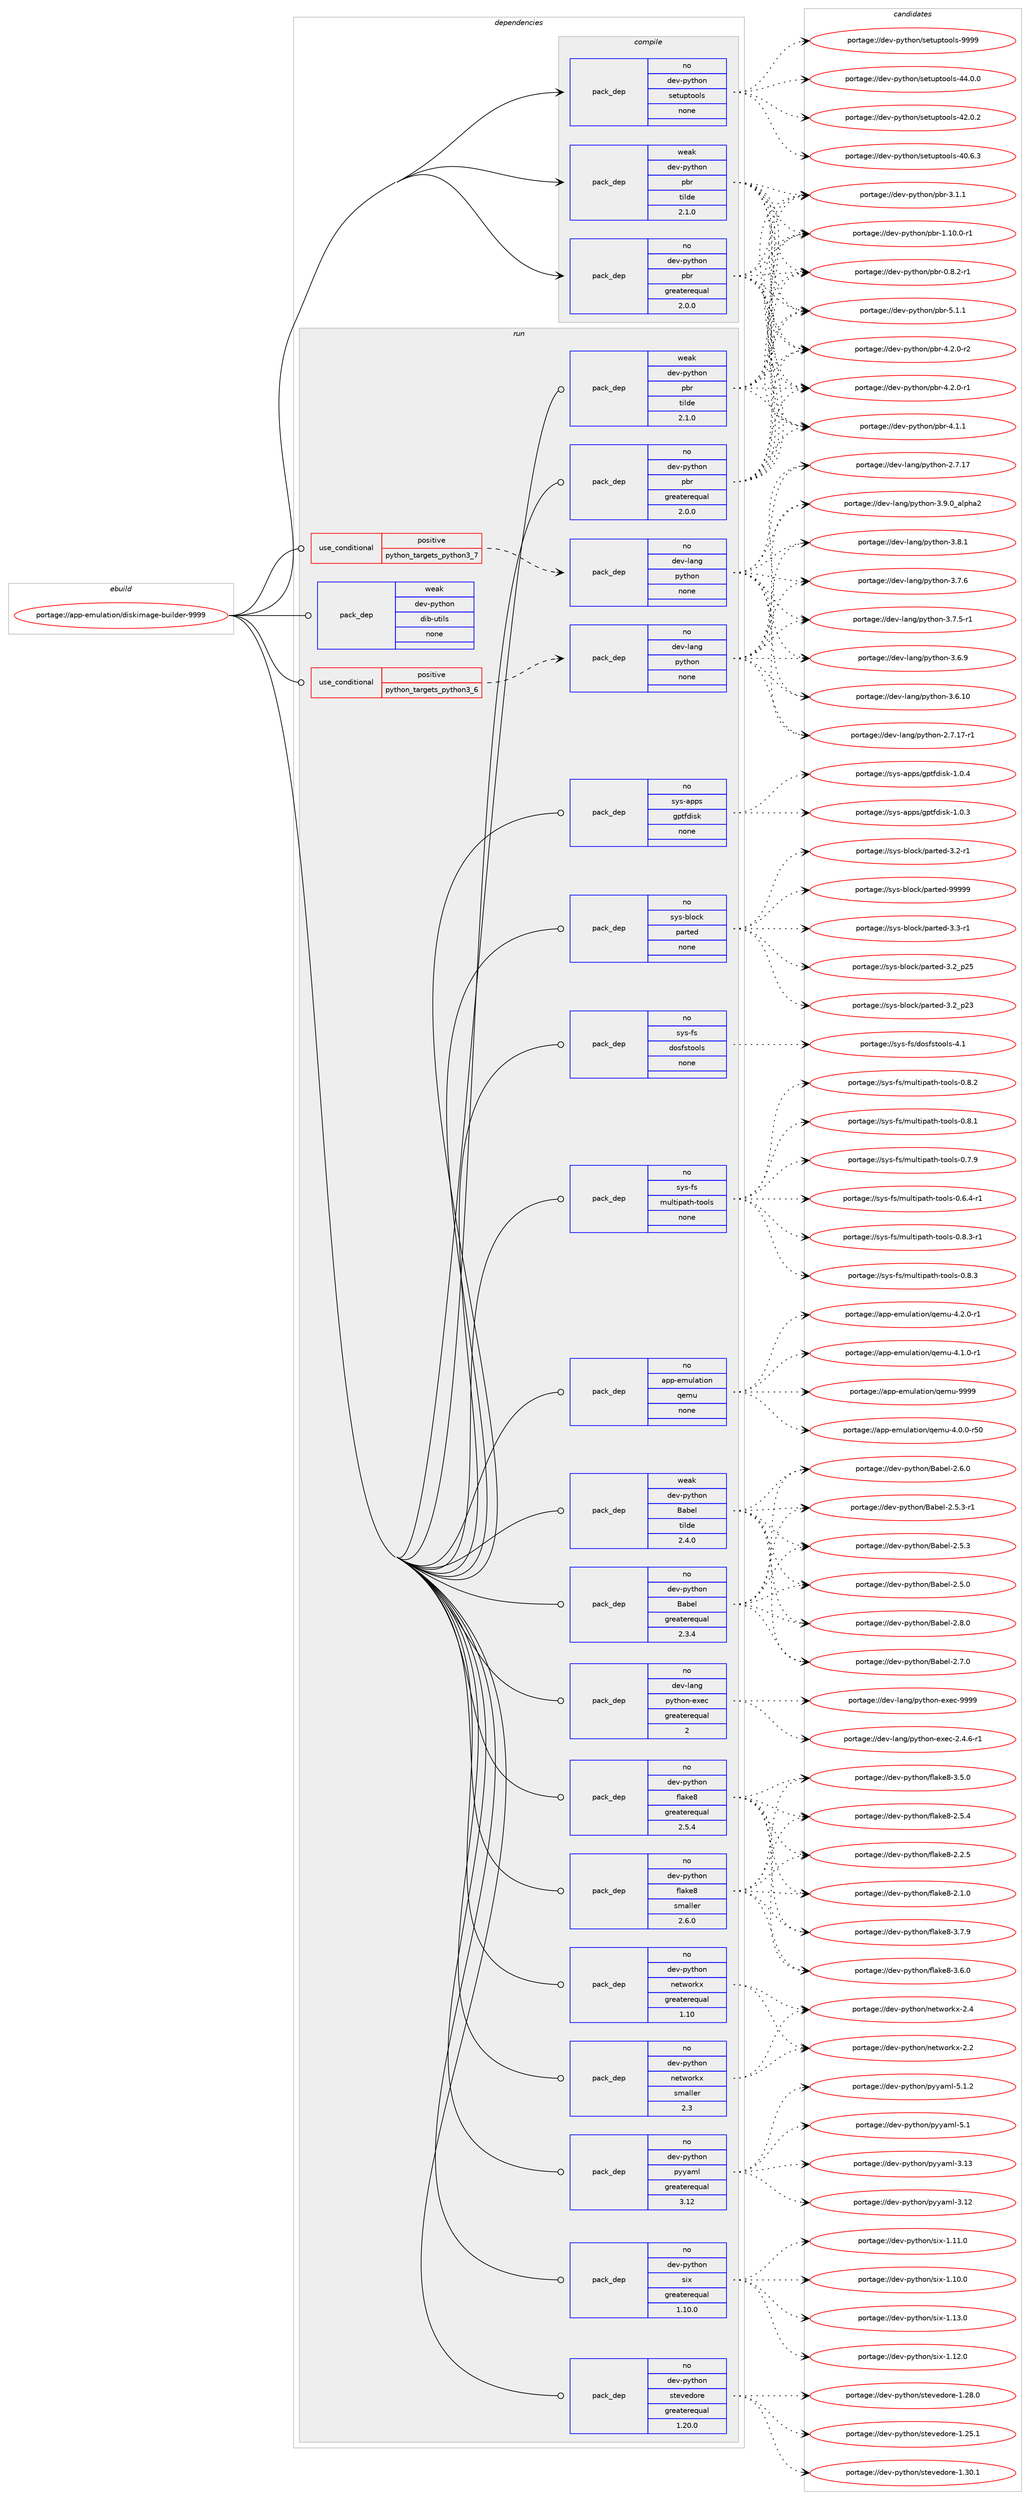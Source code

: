 digraph prolog {

# *************
# Graph options
# *************

newrank=true;
concentrate=true;
compound=true;
graph [rankdir=LR,fontname=Helvetica,fontsize=10,ranksep=1.5];#, ranksep=2.5, nodesep=0.2];
edge  [arrowhead=vee];
node  [fontname=Helvetica,fontsize=10];

# **********
# The ebuild
# **********

subgraph cluster_leftcol {
color=gray;
rank=same;
label=<<i>ebuild</i>>;
id [label="portage://app-emulation/diskimage-builder-9999", color=red, width=4, href="../app-emulation/diskimage-builder-9999.svg"];
}

# ****************
# The dependencies
# ****************

subgraph cluster_midcol {
color=gray;
label=<<i>dependencies</i>>;
subgraph cluster_compile {
fillcolor="#eeeeee";
style=filled;
label=<<i>compile</i>>;
subgraph pack474153 {
dependency631197 [label=<<TABLE BORDER="0" CELLBORDER="1" CELLSPACING="0" CELLPADDING="4" WIDTH="220"><TR><TD ROWSPAN="6" CELLPADDING="30">pack_dep</TD></TR><TR><TD WIDTH="110">no</TD></TR><TR><TD>dev-python</TD></TR><TR><TD>pbr</TD></TR><TR><TD>greaterequal</TD></TR><TR><TD>2.0.0</TD></TR></TABLE>>, shape=none, color=blue];
}
id:e -> dependency631197:w [weight=20,style="solid",arrowhead="vee"];
subgraph pack474154 {
dependency631198 [label=<<TABLE BORDER="0" CELLBORDER="1" CELLSPACING="0" CELLPADDING="4" WIDTH="220"><TR><TD ROWSPAN="6" CELLPADDING="30">pack_dep</TD></TR><TR><TD WIDTH="110">no</TD></TR><TR><TD>dev-python</TD></TR><TR><TD>setuptools</TD></TR><TR><TD>none</TD></TR><TR><TD></TD></TR></TABLE>>, shape=none, color=blue];
}
id:e -> dependency631198:w [weight=20,style="solid",arrowhead="vee"];
subgraph pack474155 {
dependency631199 [label=<<TABLE BORDER="0" CELLBORDER="1" CELLSPACING="0" CELLPADDING="4" WIDTH="220"><TR><TD ROWSPAN="6" CELLPADDING="30">pack_dep</TD></TR><TR><TD WIDTH="110">weak</TD></TR><TR><TD>dev-python</TD></TR><TR><TD>pbr</TD></TR><TR><TD>tilde</TD></TR><TR><TD>2.1.0</TD></TR></TABLE>>, shape=none, color=blue];
}
id:e -> dependency631199:w [weight=20,style="solid",arrowhead="vee"];
}
subgraph cluster_compileandrun {
fillcolor="#eeeeee";
style=filled;
label=<<i>compile and run</i>>;
}
subgraph cluster_run {
fillcolor="#eeeeee";
style=filled;
label=<<i>run</i>>;
subgraph cond148637 {
dependency631200 [label=<<TABLE BORDER="0" CELLBORDER="1" CELLSPACING="0" CELLPADDING="4"><TR><TD ROWSPAN="3" CELLPADDING="10">use_conditional</TD></TR><TR><TD>positive</TD></TR><TR><TD>python_targets_python3_6</TD></TR></TABLE>>, shape=none, color=red];
subgraph pack474156 {
dependency631201 [label=<<TABLE BORDER="0" CELLBORDER="1" CELLSPACING="0" CELLPADDING="4" WIDTH="220"><TR><TD ROWSPAN="6" CELLPADDING="30">pack_dep</TD></TR><TR><TD WIDTH="110">no</TD></TR><TR><TD>dev-lang</TD></TR><TR><TD>python</TD></TR><TR><TD>none</TD></TR><TR><TD></TD></TR></TABLE>>, shape=none, color=blue];
}
dependency631200:e -> dependency631201:w [weight=20,style="dashed",arrowhead="vee"];
}
id:e -> dependency631200:w [weight=20,style="solid",arrowhead="odot"];
subgraph cond148638 {
dependency631202 [label=<<TABLE BORDER="0" CELLBORDER="1" CELLSPACING="0" CELLPADDING="4"><TR><TD ROWSPAN="3" CELLPADDING="10">use_conditional</TD></TR><TR><TD>positive</TD></TR><TR><TD>python_targets_python3_7</TD></TR></TABLE>>, shape=none, color=red];
subgraph pack474157 {
dependency631203 [label=<<TABLE BORDER="0" CELLBORDER="1" CELLSPACING="0" CELLPADDING="4" WIDTH="220"><TR><TD ROWSPAN="6" CELLPADDING="30">pack_dep</TD></TR><TR><TD WIDTH="110">no</TD></TR><TR><TD>dev-lang</TD></TR><TR><TD>python</TD></TR><TR><TD>none</TD></TR><TR><TD></TD></TR></TABLE>>, shape=none, color=blue];
}
dependency631202:e -> dependency631203:w [weight=20,style="dashed",arrowhead="vee"];
}
id:e -> dependency631202:w [weight=20,style="solid",arrowhead="odot"];
subgraph pack474158 {
dependency631204 [label=<<TABLE BORDER="0" CELLBORDER="1" CELLSPACING="0" CELLPADDING="4" WIDTH="220"><TR><TD ROWSPAN="6" CELLPADDING="30">pack_dep</TD></TR><TR><TD WIDTH="110">no</TD></TR><TR><TD>app-emulation</TD></TR><TR><TD>qemu</TD></TR><TR><TD>none</TD></TR><TR><TD></TD></TR></TABLE>>, shape=none, color=blue];
}
id:e -> dependency631204:w [weight=20,style="solid",arrowhead="odot"];
subgraph pack474159 {
dependency631205 [label=<<TABLE BORDER="0" CELLBORDER="1" CELLSPACING="0" CELLPADDING="4" WIDTH="220"><TR><TD ROWSPAN="6" CELLPADDING="30">pack_dep</TD></TR><TR><TD WIDTH="110">no</TD></TR><TR><TD>dev-lang</TD></TR><TR><TD>python-exec</TD></TR><TR><TD>greaterequal</TD></TR><TR><TD>2</TD></TR></TABLE>>, shape=none, color=blue];
}
id:e -> dependency631205:w [weight=20,style="solid",arrowhead="odot"];
subgraph pack474160 {
dependency631206 [label=<<TABLE BORDER="0" CELLBORDER="1" CELLSPACING="0" CELLPADDING="4" WIDTH="220"><TR><TD ROWSPAN="6" CELLPADDING="30">pack_dep</TD></TR><TR><TD WIDTH="110">no</TD></TR><TR><TD>dev-python</TD></TR><TR><TD>Babel</TD></TR><TR><TD>greaterequal</TD></TR><TR><TD>2.3.4</TD></TR></TABLE>>, shape=none, color=blue];
}
id:e -> dependency631206:w [weight=20,style="solid",arrowhead="odot"];
subgraph pack474161 {
dependency631207 [label=<<TABLE BORDER="0" CELLBORDER="1" CELLSPACING="0" CELLPADDING="4" WIDTH="220"><TR><TD ROWSPAN="6" CELLPADDING="30">pack_dep</TD></TR><TR><TD WIDTH="110">no</TD></TR><TR><TD>dev-python</TD></TR><TR><TD>flake8</TD></TR><TR><TD>greaterequal</TD></TR><TR><TD>2.5.4</TD></TR></TABLE>>, shape=none, color=blue];
}
id:e -> dependency631207:w [weight=20,style="solid",arrowhead="odot"];
subgraph pack474162 {
dependency631208 [label=<<TABLE BORDER="0" CELLBORDER="1" CELLSPACING="0" CELLPADDING="4" WIDTH="220"><TR><TD ROWSPAN="6" CELLPADDING="30">pack_dep</TD></TR><TR><TD WIDTH="110">no</TD></TR><TR><TD>dev-python</TD></TR><TR><TD>flake8</TD></TR><TR><TD>smaller</TD></TR><TR><TD>2.6.0</TD></TR></TABLE>>, shape=none, color=blue];
}
id:e -> dependency631208:w [weight=20,style="solid",arrowhead="odot"];
subgraph pack474163 {
dependency631209 [label=<<TABLE BORDER="0" CELLBORDER="1" CELLSPACING="0" CELLPADDING="4" WIDTH="220"><TR><TD ROWSPAN="6" CELLPADDING="30">pack_dep</TD></TR><TR><TD WIDTH="110">no</TD></TR><TR><TD>dev-python</TD></TR><TR><TD>networkx</TD></TR><TR><TD>greaterequal</TD></TR><TR><TD>1.10</TD></TR></TABLE>>, shape=none, color=blue];
}
id:e -> dependency631209:w [weight=20,style="solid",arrowhead="odot"];
subgraph pack474164 {
dependency631210 [label=<<TABLE BORDER="0" CELLBORDER="1" CELLSPACING="0" CELLPADDING="4" WIDTH="220"><TR><TD ROWSPAN="6" CELLPADDING="30">pack_dep</TD></TR><TR><TD WIDTH="110">no</TD></TR><TR><TD>dev-python</TD></TR><TR><TD>networkx</TD></TR><TR><TD>smaller</TD></TR><TR><TD>2.3</TD></TR></TABLE>>, shape=none, color=blue];
}
id:e -> dependency631210:w [weight=20,style="solid",arrowhead="odot"];
subgraph pack474165 {
dependency631211 [label=<<TABLE BORDER="0" CELLBORDER="1" CELLSPACING="0" CELLPADDING="4" WIDTH="220"><TR><TD ROWSPAN="6" CELLPADDING="30">pack_dep</TD></TR><TR><TD WIDTH="110">no</TD></TR><TR><TD>dev-python</TD></TR><TR><TD>pbr</TD></TR><TR><TD>greaterequal</TD></TR><TR><TD>2.0.0</TD></TR></TABLE>>, shape=none, color=blue];
}
id:e -> dependency631211:w [weight=20,style="solid",arrowhead="odot"];
subgraph pack474166 {
dependency631212 [label=<<TABLE BORDER="0" CELLBORDER="1" CELLSPACING="0" CELLPADDING="4" WIDTH="220"><TR><TD ROWSPAN="6" CELLPADDING="30">pack_dep</TD></TR><TR><TD WIDTH="110">no</TD></TR><TR><TD>dev-python</TD></TR><TR><TD>pyyaml</TD></TR><TR><TD>greaterequal</TD></TR><TR><TD>3.12</TD></TR></TABLE>>, shape=none, color=blue];
}
id:e -> dependency631212:w [weight=20,style="solid",arrowhead="odot"];
subgraph pack474167 {
dependency631213 [label=<<TABLE BORDER="0" CELLBORDER="1" CELLSPACING="0" CELLPADDING="4" WIDTH="220"><TR><TD ROWSPAN="6" CELLPADDING="30">pack_dep</TD></TR><TR><TD WIDTH="110">no</TD></TR><TR><TD>dev-python</TD></TR><TR><TD>six</TD></TR><TR><TD>greaterequal</TD></TR><TR><TD>1.10.0</TD></TR></TABLE>>, shape=none, color=blue];
}
id:e -> dependency631213:w [weight=20,style="solid",arrowhead="odot"];
subgraph pack474168 {
dependency631214 [label=<<TABLE BORDER="0" CELLBORDER="1" CELLSPACING="0" CELLPADDING="4" WIDTH="220"><TR><TD ROWSPAN="6" CELLPADDING="30">pack_dep</TD></TR><TR><TD WIDTH="110">no</TD></TR><TR><TD>dev-python</TD></TR><TR><TD>stevedore</TD></TR><TR><TD>greaterequal</TD></TR><TR><TD>1.20.0</TD></TR></TABLE>>, shape=none, color=blue];
}
id:e -> dependency631214:w [weight=20,style="solid",arrowhead="odot"];
subgraph pack474169 {
dependency631215 [label=<<TABLE BORDER="0" CELLBORDER="1" CELLSPACING="0" CELLPADDING="4" WIDTH="220"><TR><TD ROWSPAN="6" CELLPADDING="30">pack_dep</TD></TR><TR><TD WIDTH="110">no</TD></TR><TR><TD>sys-apps</TD></TR><TR><TD>gptfdisk</TD></TR><TR><TD>none</TD></TR><TR><TD></TD></TR></TABLE>>, shape=none, color=blue];
}
id:e -> dependency631215:w [weight=20,style="solid",arrowhead="odot"];
subgraph pack474170 {
dependency631216 [label=<<TABLE BORDER="0" CELLBORDER="1" CELLSPACING="0" CELLPADDING="4" WIDTH="220"><TR><TD ROWSPAN="6" CELLPADDING="30">pack_dep</TD></TR><TR><TD WIDTH="110">no</TD></TR><TR><TD>sys-block</TD></TR><TR><TD>parted</TD></TR><TR><TD>none</TD></TR><TR><TD></TD></TR></TABLE>>, shape=none, color=blue];
}
id:e -> dependency631216:w [weight=20,style="solid",arrowhead="odot"];
subgraph pack474171 {
dependency631217 [label=<<TABLE BORDER="0" CELLBORDER="1" CELLSPACING="0" CELLPADDING="4" WIDTH="220"><TR><TD ROWSPAN="6" CELLPADDING="30">pack_dep</TD></TR><TR><TD WIDTH="110">no</TD></TR><TR><TD>sys-fs</TD></TR><TR><TD>dosfstools</TD></TR><TR><TD>none</TD></TR><TR><TD></TD></TR></TABLE>>, shape=none, color=blue];
}
id:e -> dependency631217:w [weight=20,style="solid",arrowhead="odot"];
subgraph pack474172 {
dependency631218 [label=<<TABLE BORDER="0" CELLBORDER="1" CELLSPACING="0" CELLPADDING="4" WIDTH="220"><TR><TD ROWSPAN="6" CELLPADDING="30">pack_dep</TD></TR><TR><TD WIDTH="110">no</TD></TR><TR><TD>sys-fs</TD></TR><TR><TD>multipath-tools</TD></TR><TR><TD>none</TD></TR><TR><TD></TD></TR></TABLE>>, shape=none, color=blue];
}
id:e -> dependency631218:w [weight=20,style="solid",arrowhead="odot"];
subgraph pack474173 {
dependency631219 [label=<<TABLE BORDER="0" CELLBORDER="1" CELLSPACING="0" CELLPADDING="4" WIDTH="220"><TR><TD ROWSPAN="6" CELLPADDING="30">pack_dep</TD></TR><TR><TD WIDTH="110">weak</TD></TR><TR><TD>dev-python</TD></TR><TR><TD>Babel</TD></TR><TR><TD>tilde</TD></TR><TR><TD>2.4.0</TD></TR></TABLE>>, shape=none, color=blue];
}
id:e -> dependency631219:w [weight=20,style="solid",arrowhead="odot"];
subgraph pack474174 {
dependency631220 [label=<<TABLE BORDER="0" CELLBORDER="1" CELLSPACING="0" CELLPADDING="4" WIDTH="220"><TR><TD ROWSPAN="6" CELLPADDING="30">pack_dep</TD></TR><TR><TD WIDTH="110">weak</TD></TR><TR><TD>dev-python</TD></TR><TR><TD>dib-utils</TD></TR><TR><TD>none</TD></TR><TR><TD></TD></TR></TABLE>>, shape=none, color=blue];
}
id:e -> dependency631220:w [weight=20,style="solid",arrowhead="odot"];
subgraph pack474175 {
dependency631221 [label=<<TABLE BORDER="0" CELLBORDER="1" CELLSPACING="0" CELLPADDING="4" WIDTH="220"><TR><TD ROWSPAN="6" CELLPADDING="30">pack_dep</TD></TR><TR><TD WIDTH="110">weak</TD></TR><TR><TD>dev-python</TD></TR><TR><TD>pbr</TD></TR><TR><TD>tilde</TD></TR><TR><TD>2.1.0</TD></TR></TABLE>>, shape=none, color=blue];
}
id:e -> dependency631221:w [weight=20,style="solid",arrowhead="odot"];
}
}

# **************
# The candidates
# **************

subgraph cluster_choices {
rank=same;
color=gray;
label=<<i>candidates</i>>;

subgraph choice474153 {
color=black;
nodesep=1;
choice100101118451121211161041111104711298114455346494649 [label="portage://dev-python/pbr-5.1.1", color=red, width=4,href="../dev-python/pbr-5.1.1.svg"];
choice1001011184511212111610411111047112981144552465046484511450 [label="portage://dev-python/pbr-4.2.0-r2", color=red, width=4,href="../dev-python/pbr-4.2.0-r2.svg"];
choice1001011184511212111610411111047112981144552465046484511449 [label="portage://dev-python/pbr-4.2.0-r1", color=red, width=4,href="../dev-python/pbr-4.2.0-r1.svg"];
choice100101118451121211161041111104711298114455246494649 [label="portage://dev-python/pbr-4.1.1", color=red, width=4,href="../dev-python/pbr-4.1.1.svg"];
choice100101118451121211161041111104711298114455146494649 [label="portage://dev-python/pbr-3.1.1", color=red, width=4,href="../dev-python/pbr-3.1.1.svg"];
choice100101118451121211161041111104711298114454946494846484511449 [label="portage://dev-python/pbr-1.10.0-r1", color=red, width=4,href="../dev-python/pbr-1.10.0-r1.svg"];
choice1001011184511212111610411111047112981144548465646504511449 [label="portage://dev-python/pbr-0.8.2-r1", color=red, width=4,href="../dev-python/pbr-0.8.2-r1.svg"];
dependency631197:e -> choice100101118451121211161041111104711298114455346494649:w [style=dotted,weight="100"];
dependency631197:e -> choice1001011184511212111610411111047112981144552465046484511450:w [style=dotted,weight="100"];
dependency631197:e -> choice1001011184511212111610411111047112981144552465046484511449:w [style=dotted,weight="100"];
dependency631197:e -> choice100101118451121211161041111104711298114455246494649:w [style=dotted,weight="100"];
dependency631197:e -> choice100101118451121211161041111104711298114455146494649:w [style=dotted,weight="100"];
dependency631197:e -> choice100101118451121211161041111104711298114454946494846484511449:w [style=dotted,weight="100"];
dependency631197:e -> choice1001011184511212111610411111047112981144548465646504511449:w [style=dotted,weight="100"];
}
subgraph choice474154 {
color=black;
nodesep=1;
choice10010111845112121116104111110471151011161171121161111111081154557575757 [label="portage://dev-python/setuptools-9999", color=red, width=4,href="../dev-python/setuptools-9999.svg"];
choice100101118451121211161041111104711510111611711211611111110811545525246484648 [label="portage://dev-python/setuptools-44.0.0", color=red, width=4,href="../dev-python/setuptools-44.0.0.svg"];
choice100101118451121211161041111104711510111611711211611111110811545525046484650 [label="portage://dev-python/setuptools-42.0.2", color=red, width=4,href="../dev-python/setuptools-42.0.2.svg"];
choice100101118451121211161041111104711510111611711211611111110811545524846544651 [label="portage://dev-python/setuptools-40.6.3", color=red, width=4,href="../dev-python/setuptools-40.6.3.svg"];
dependency631198:e -> choice10010111845112121116104111110471151011161171121161111111081154557575757:w [style=dotted,weight="100"];
dependency631198:e -> choice100101118451121211161041111104711510111611711211611111110811545525246484648:w [style=dotted,weight="100"];
dependency631198:e -> choice100101118451121211161041111104711510111611711211611111110811545525046484650:w [style=dotted,weight="100"];
dependency631198:e -> choice100101118451121211161041111104711510111611711211611111110811545524846544651:w [style=dotted,weight="100"];
}
subgraph choice474155 {
color=black;
nodesep=1;
choice100101118451121211161041111104711298114455346494649 [label="portage://dev-python/pbr-5.1.1", color=red, width=4,href="../dev-python/pbr-5.1.1.svg"];
choice1001011184511212111610411111047112981144552465046484511450 [label="portage://dev-python/pbr-4.2.0-r2", color=red, width=4,href="../dev-python/pbr-4.2.0-r2.svg"];
choice1001011184511212111610411111047112981144552465046484511449 [label="portage://dev-python/pbr-4.2.0-r1", color=red, width=4,href="../dev-python/pbr-4.2.0-r1.svg"];
choice100101118451121211161041111104711298114455246494649 [label="portage://dev-python/pbr-4.1.1", color=red, width=4,href="../dev-python/pbr-4.1.1.svg"];
choice100101118451121211161041111104711298114455146494649 [label="portage://dev-python/pbr-3.1.1", color=red, width=4,href="../dev-python/pbr-3.1.1.svg"];
choice100101118451121211161041111104711298114454946494846484511449 [label="portage://dev-python/pbr-1.10.0-r1", color=red, width=4,href="../dev-python/pbr-1.10.0-r1.svg"];
choice1001011184511212111610411111047112981144548465646504511449 [label="portage://dev-python/pbr-0.8.2-r1", color=red, width=4,href="../dev-python/pbr-0.8.2-r1.svg"];
dependency631199:e -> choice100101118451121211161041111104711298114455346494649:w [style=dotted,weight="100"];
dependency631199:e -> choice1001011184511212111610411111047112981144552465046484511450:w [style=dotted,weight="100"];
dependency631199:e -> choice1001011184511212111610411111047112981144552465046484511449:w [style=dotted,weight="100"];
dependency631199:e -> choice100101118451121211161041111104711298114455246494649:w [style=dotted,weight="100"];
dependency631199:e -> choice100101118451121211161041111104711298114455146494649:w [style=dotted,weight="100"];
dependency631199:e -> choice100101118451121211161041111104711298114454946494846484511449:w [style=dotted,weight="100"];
dependency631199:e -> choice1001011184511212111610411111047112981144548465646504511449:w [style=dotted,weight="100"];
}
subgraph choice474156 {
color=black;
nodesep=1;
choice10010111845108971101034711212111610411111045514657464895971081121049750 [label="portage://dev-lang/python-3.9.0_alpha2", color=red, width=4,href="../dev-lang/python-3.9.0_alpha2.svg"];
choice100101118451089711010347112121116104111110455146564649 [label="portage://dev-lang/python-3.8.1", color=red, width=4,href="../dev-lang/python-3.8.1.svg"];
choice100101118451089711010347112121116104111110455146554654 [label="portage://dev-lang/python-3.7.6", color=red, width=4,href="../dev-lang/python-3.7.6.svg"];
choice1001011184510897110103471121211161041111104551465546534511449 [label="portage://dev-lang/python-3.7.5-r1", color=red, width=4,href="../dev-lang/python-3.7.5-r1.svg"];
choice100101118451089711010347112121116104111110455146544657 [label="portage://dev-lang/python-3.6.9", color=red, width=4,href="../dev-lang/python-3.6.9.svg"];
choice10010111845108971101034711212111610411111045514654464948 [label="portage://dev-lang/python-3.6.10", color=red, width=4,href="../dev-lang/python-3.6.10.svg"];
choice100101118451089711010347112121116104111110455046554649554511449 [label="portage://dev-lang/python-2.7.17-r1", color=red, width=4,href="../dev-lang/python-2.7.17-r1.svg"];
choice10010111845108971101034711212111610411111045504655464955 [label="portage://dev-lang/python-2.7.17", color=red, width=4,href="../dev-lang/python-2.7.17.svg"];
dependency631201:e -> choice10010111845108971101034711212111610411111045514657464895971081121049750:w [style=dotted,weight="100"];
dependency631201:e -> choice100101118451089711010347112121116104111110455146564649:w [style=dotted,weight="100"];
dependency631201:e -> choice100101118451089711010347112121116104111110455146554654:w [style=dotted,weight="100"];
dependency631201:e -> choice1001011184510897110103471121211161041111104551465546534511449:w [style=dotted,weight="100"];
dependency631201:e -> choice100101118451089711010347112121116104111110455146544657:w [style=dotted,weight="100"];
dependency631201:e -> choice10010111845108971101034711212111610411111045514654464948:w [style=dotted,weight="100"];
dependency631201:e -> choice100101118451089711010347112121116104111110455046554649554511449:w [style=dotted,weight="100"];
dependency631201:e -> choice10010111845108971101034711212111610411111045504655464955:w [style=dotted,weight="100"];
}
subgraph choice474157 {
color=black;
nodesep=1;
choice10010111845108971101034711212111610411111045514657464895971081121049750 [label="portage://dev-lang/python-3.9.0_alpha2", color=red, width=4,href="../dev-lang/python-3.9.0_alpha2.svg"];
choice100101118451089711010347112121116104111110455146564649 [label="portage://dev-lang/python-3.8.1", color=red, width=4,href="../dev-lang/python-3.8.1.svg"];
choice100101118451089711010347112121116104111110455146554654 [label="portage://dev-lang/python-3.7.6", color=red, width=4,href="../dev-lang/python-3.7.6.svg"];
choice1001011184510897110103471121211161041111104551465546534511449 [label="portage://dev-lang/python-3.7.5-r1", color=red, width=4,href="../dev-lang/python-3.7.5-r1.svg"];
choice100101118451089711010347112121116104111110455146544657 [label="portage://dev-lang/python-3.6.9", color=red, width=4,href="../dev-lang/python-3.6.9.svg"];
choice10010111845108971101034711212111610411111045514654464948 [label="portage://dev-lang/python-3.6.10", color=red, width=4,href="../dev-lang/python-3.6.10.svg"];
choice100101118451089711010347112121116104111110455046554649554511449 [label="portage://dev-lang/python-2.7.17-r1", color=red, width=4,href="../dev-lang/python-2.7.17-r1.svg"];
choice10010111845108971101034711212111610411111045504655464955 [label="portage://dev-lang/python-2.7.17", color=red, width=4,href="../dev-lang/python-2.7.17.svg"];
dependency631203:e -> choice10010111845108971101034711212111610411111045514657464895971081121049750:w [style=dotted,weight="100"];
dependency631203:e -> choice100101118451089711010347112121116104111110455146564649:w [style=dotted,weight="100"];
dependency631203:e -> choice100101118451089711010347112121116104111110455146554654:w [style=dotted,weight="100"];
dependency631203:e -> choice1001011184510897110103471121211161041111104551465546534511449:w [style=dotted,weight="100"];
dependency631203:e -> choice100101118451089711010347112121116104111110455146544657:w [style=dotted,weight="100"];
dependency631203:e -> choice10010111845108971101034711212111610411111045514654464948:w [style=dotted,weight="100"];
dependency631203:e -> choice100101118451089711010347112121116104111110455046554649554511449:w [style=dotted,weight="100"];
dependency631203:e -> choice10010111845108971101034711212111610411111045504655464955:w [style=dotted,weight="100"];
}
subgraph choice474158 {
color=black;
nodesep=1;
choice971121124510110911710897116105111110471131011091174557575757 [label="portage://app-emulation/qemu-9999", color=red, width=4,href="../app-emulation/qemu-9999.svg"];
choice971121124510110911710897116105111110471131011091174552465046484511449 [label="portage://app-emulation/qemu-4.2.0-r1", color=red, width=4,href="../app-emulation/qemu-4.2.0-r1.svg"];
choice971121124510110911710897116105111110471131011091174552464946484511449 [label="portage://app-emulation/qemu-4.1.0-r1", color=red, width=4,href="../app-emulation/qemu-4.1.0-r1.svg"];
choice97112112451011091171089711610511111047113101109117455246484648451145348 [label="portage://app-emulation/qemu-4.0.0-r50", color=red, width=4,href="../app-emulation/qemu-4.0.0-r50.svg"];
dependency631204:e -> choice971121124510110911710897116105111110471131011091174557575757:w [style=dotted,weight="100"];
dependency631204:e -> choice971121124510110911710897116105111110471131011091174552465046484511449:w [style=dotted,weight="100"];
dependency631204:e -> choice971121124510110911710897116105111110471131011091174552464946484511449:w [style=dotted,weight="100"];
dependency631204:e -> choice97112112451011091171089711610511111047113101109117455246484648451145348:w [style=dotted,weight="100"];
}
subgraph choice474159 {
color=black;
nodesep=1;
choice10010111845108971101034711212111610411111045101120101994557575757 [label="portage://dev-lang/python-exec-9999", color=red, width=4,href="../dev-lang/python-exec-9999.svg"];
choice10010111845108971101034711212111610411111045101120101994550465246544511449 [label="portage://dev-lang/python-exec-2.4.6-r1", color=red, width=4,href="../dev-lang/python-exec-2.4.6-r1.svg"];
dependency631205:e -> choice10010111845108971101034711212111610411111045101120101994557575757:w [style=dotted,weight="100"];
dependency631205:e -> choice10010111845108971101034711212111610411111045101120101994550465246544511449:w [style=dotted,weight="100"];
}
subgraph choice474160 {
color=black;
nodesep=1;
choice1001011184511212111610411111047669798101108455046564648 [label="portage://dev-python/Babel-2.8.0", color=red, width=4,href="../dev-python/Babel-2.8.0.svg"];
choice1001011184511212111610411111047669798101108455046554648 [label="portage://dev-python/Babel-2.7.0", color=red, width=4,href="../dev-python/Babel-2.7.0.svg"];
choice1001011184511212111610411111047669798101108455046544648 [label="portage://dev-python/Babel-2.6.0", color=red, width=4,href="../dev-python/Babel-2.6.0.svg"];
choice10010111845112121116104111110476697981011084550465346514511449 [label="portage://dev-python/Babel-2.5.3-r1", color=red, width=4,href="../dev-python/Babel-2.5.3-r1.svg"];
choice1001011184511212111610411111047669798101108455046534651 [label="portage://dev-python/Babel-2.5.3", color=red, width=4,href="../dev-python/Babel-2.5.3.svg"];
choice1001011184511212111610411111047669798101108455046534648 [label="portage://dev-python/Babel-2.5.0", color=red, width=4,href="../dev-python/Babel-2.5.0.svg"];
dependency631206:e -> choice1001011184511212111610411111047669798101108455046564648:w [style=dotted,weight="100"];
dependency631206:e -> choice1001011184511212111610411111047669798101108455046554648:w [style=dotted,weight="100"];
dependency631206:e -> choice1001011184511212111610411111047669798101108455046544648:w [style=dotted,weight="100"];
dependency631206:e -> choice10010111845112121116104111110476697981011084550465346514511449:w [style=dotted,weight="100"];
dependency631206:e -> choice1001011184511212111610411111047669798101108455046534651:w [style=dotted,weight="100"];
dependency631206:e -> choice1001011184511212111610411111047669798101108455046534648:w [style=dotted,weight="100"];
}
subgraph choice474161 {
color=black;
nodesep=1;
choice10010111845112121116104111110471021089710710156455146554657 [label="portage://dev-python/flake8-3.7.9", color=red, width=4,href="../dev-python/flake8-3.7.9.svg"];
choice10010111845112121116104111110471021089710710156455146544648 [label="portage://dev-python/flake8-3.6.0", color=red, width=4,href="../dev-python/flake8-3.6.0.svg"];
choice10010111845112121116104111110471021089710710156455146534648 [label="portage://dev-python/flake8-3.5.0", color=red, width=4,href="../dev-python/flake8-3.5.0.svg"];
choice10010111845112121116104111110471021089710710156455046534652 [label="portage://dev-python/flake8-2.5.4", color=red, width=4,href="../dev-python/flake8-2.5.4.svg"];
choice10010111845112121116104111110471021089710710156455046504653 [label="portage://dev-python/flake8-2.2.5", color=red, width=4,href="../dev-python/flake8-2.2.5.svg"];
choice10010111845112121116104111110471021089710710156455046494648 [label="portage://dev-python/flake8-2.1.0", color=red, width=4,href="../dev-python/flake8-2.1.0.svg"];
dependency631207:e -> choice10010111845112121116104111110471021089710710156455146554657:w [style=dotted,weight="100"];
dependency631207:e -> choice10010111845112121116104111110471021089710710156455146544648:w [style=dotted,weight="100"];
dependency631207:e -> choice10010111845112121116104111110471021089710710156455146534648:w [style=dotted,weight="100"];
dependency631207:e -> choice10010111845112121116104111110471021089710710156455046534652:w [style=dotted,weight="100"];
dependency631207:e -> choice10010111845112121116104111110471021089710710156455046504653:w [style=dotted,weight="100"];
dependency631207:e -> choice10010111845112121116104111110471021089710710156455046494648:w [style=dotted,weight="100"];
}
subgraph choice474162 {
color=black;
nodesep=1;
choice10010111845112121116104111110471021089710710156455146554657 [label="portage://dev-python/flake8-3.7.9", color=red, width=4,href="../dev-python/flake8-3.7.9.svg"];
choice10010111845112121116104111110471021089710710156455146544648 [label="portage://dev-python/flake8-3.6.0", color=red, width=4,href="../dev-python/flake8-3.6.0.svg"];
choice10010111845112121116104111110471021089710710156455146534648 [label="portage://dev-python/flake8-3.5.0", color=red, width=4,href="../dev-python/flake8-3.5.0.svg"];
choice10010111845112121116104111110471021089710710156455046534652 [label="portage://dev-python/flake8-2.5.4", color=red, width=4,href="../dev-python/flake8-2.5.4.svg"];
choice10010111845112121116104111110471021089710710156455046504653 [label="portage://dev-python/flake8-2.2.5", color=red, width=4,href="../dev-python/flake8-2.2.5.svg"];
choice10010111845112121116104111110471021089710710156455046494648 [label="portage://dev-python/flake8-2.1.0", color=red, width=4,href="../dev-python/flake8-2.1.0.svg"];
dependency631208:e -> choice10010111845112121116104111110471021089710710156455146554657:w [style=dotted,weight="100"];
dependency631208:e -> choice10010111845112121116104111110471021089710710156455146544648:w [style=dotted,weight="100"];
dependency631208:e -> choice10010111845112121116104111110471021089710710156455146534648:w [style=dotted,weight="100"];
dependency631208:e -> choice10010111845112121116104111110471021089710710156455046534652:w [style=dotted,weight="100"];
dependency631208:e -> choice10010111845112121116104111110471021089710710156455046504653:w [style=dotted,weight="100"];
dependency631208:e -> choice10010111845112121116104111110471021089710710156455046494648:w [style=dotted,weight="100"];
}
subgraph choice474163 {
color=black;
nodesep=1;
choice100101118451121211161041111104711010111611911111410712045504652 [label="portage://dev-python/networkx-2.4", color=red, width=4,href="../dev-python/networkx-2.4.svg"];
choice100101118451121211161041111104711010111611911111410712045504650 [label="portage://dev-python/networkx-2.2", color=red, width=4,href="../dev-python/networkx-2.2.svg"];
dependency631209:e -> choice100101118451121211161041111104711010111611911111410712045504652:w [style=dotted,weight="100"];
dependency631209:e -> choice100101118451121211161041111104711010111611911111410712045504650:w [style=dotted,weight="100"];
}
subgraph choice474164 {
color=black;
nodesep=1;
choice100101118451121211161041111104711010111611911111410712045504652 [label="portage://dev-python/networkx-2.4", color=red, width=4,href="../dev-python/networkx-2.4.svg"];
choice100101118451121211161041111104711010111611911111410712045504650 [label="portage://dev-python/networkx-2.2", color=red, width=4,href="../dev-python/networkx-2.2.svg"];
dependency631210:e -> choice100101118451121211161041111104711010111611911111410712045504652:w [style=dotted,weight="100"];
dependency631210:e -> choice100101118451121211161041111104711010111611911111410712045504650:w [style=dotted,weight="100"];
}
subgraph choice474165 {
color=black;
nodesep=1;
choice100101118451121211161041111104711298114455346494649 [label="portage://dev-python/pbr-5.1.1", color=red, width=4,href="../dev-python/pbr-5.1.1.svg"];
choice1001011184511212111610411111047112981144552465046484511450 [label="portage://dev-python/pbr-4.2.0-r2", color=red, width=4,href="../dev-python/pbr-4.2.0-r2.svg"];
choice1001011184511212111610411111047112981144552465046484511449 [label="portage://dev-python/pbr-4.2.0-r1", color=red, width=4,href="../dev-python/pbr-4.2.0-r1.svg"];
choice100101118451121211161041111104711298114455246494649 [label="portage://dev-python/pbr-4.1.1", color=red, width=4,href="../dev-python/pbr-4.1.1.svg"];
choice100101118451121211161041111104711298114455146494649 [label="portage://dev-python/pbr-3.1.1", color=red, width=4,href="../dev-python/pbr-3.1.1.svg"];
choice100101118451121211161041111104711298114454946494846484511449 [label="portage://dev-python/pbr-1.10.0-r1", color=red, width=4,href="../dev-python/pbr-1.10.0-r1.svg"];
choice1001011184511212111610411111047112981144548465646504511449 [label="portage://dev-python/pbr-0.8.2-r1", color=red, width=4,href="../dev-python/pbr-0.8.2-r1.svg"];
dependency631211:e -> choice100101118451121211161041111104711298114455346494649:w [style=dotted,weight="100"];
dependency631211:e -> choice1001011184511212111610411111047112981144552465046484511450:w [style=dotted,weight="100"];
dependency631211:e -> choice1001011184511212111610411111047112981144552465046484511449:w [style=dotted,weight="100"];
dependency631211:e -> choice100101118451121211161041111104711298114455246494649:w [style=dotted,weight="100"];
dependency631211:e -> choice100101118451121211161041111104711298114455146494649:w [style=dotted,weight="100"];
dependency631211:e -> choice100101118451121211161041111104711298114454946494846484511449:w [style=dotted,weight="100"];
dependency631211:e -> choice1001011184511212111610411111047112981144548465646504511449:w [style=dotted,weight="100"];
}
subgraph choice474166 {
color=black;
nodesep=1;
choice100101118451121211161041111104711212112197109108455346494650 [label="portage://dev-python/pyyaml-5.1.2", color=red, width=4,href="../dev-python/pyyaml-5.1.2.svg"];
choice10010111845112121116104111110471121211219710910845534649 [label="portage://dev-python/pyyaml-5.1", color=red, width=4,href="../dev-python/pyyaml-5.1.svg"];
choice1001011184511212111610411111047112121121971091084551464951 [label="portage://dev-python/pyyaml-3.13", color=red, width=4,href="../dev-python/pyyaml-3.13.svg"];
choice1001011184511212111610411111047112121121971091084551464950 [label="portage://dev-python/pyyaml-3.12", color=red, width=4,href="../dev-python/pyyaml-3.12.svg"];
dependency631212:e -> choice100101118451121211161041111104711212112197109108455346494650:w [style=dotted,weight="100"];
dependency631212:e -> choice10010111845112121116104111110471121211219710910845534649:w [style=dotted,weight="100"];
dependency631212:e -> choice1001011184511212111610411111047112121121971091084551464951:w [style=dotted,weight="100"];
dependency631212:e -> choice1001011184511212111610411111047112121121971091084551464950:w [style=dotted,weight="100"];
}
subgraph choice474167 {
color=black;
nodesep=1;
choice100101118451121211161041111104711510512045494649514648 [label="portage://dev-python/six-1.13.0", color=red, width=4,href="../dev-python/six-1.13.0.svg"];
choice100101118451121211161041111104711510512045494649504648 [label="portage://dev-python/six-1.12.0", color=red, width=4,href="../dev-python/six-1.12.0.svg"];
choice100101118451121211161041111104711510512045494649494648 [label="portage://dev-python/six-1.11.0", color=red, width=4,href="../dev-python/six-1.11.0.svg"];
choice100101118451121211161041111104711510512045494649484648 [label="portage://dev-python/six-1.10.0", color=red, width=4,href="../dev-python/six-1.10.0.svg"];
dependency631213:e -> choice100101118451121211161041111104711510512045494649514648:w [style=dotted,weight="100"];
dependency631213:e -> choice100101118451121211161041111104711510512045494649504648:w [style=dotted,weight="100"];
dependency631213:e -> choice100101118451121211161041111104711510512045494649494648:w [style=dotted,weight="100"];
dependency631213:e -> choice100101118451121211161041111104711510512045494649484648:w [style=dotted,weight="100"];
}
subgraph choice474168 {
color=black;
nodesep=1;
choice100101118451121211161041111104711511610111810110011111410145494651484649 [label="portage://dev-python/stevedore-1.30.1", color=red, width=4,href="../dev-python/stevedore-1.30.1.svg"];
choice100101118451121211161041111104711511610111810110011111410145494650564648 [label="portage://dev-python/stevedore-1.28.0", color=red, width=4,href="../dev-python/stevedore-1.28.0.svg"];
choice100101118451121211161041111104711511610111810110011111410145494650534649 [label="portage://dev-python/stevedore-1.25.1", color=red, width=4,href="../dev-python/stevedore-1.25.1.svg"];
dependency631214:e -> choice100101118451121211161041111104711511610111810110011111410145494651484649:w [style=dotted,weight="100"];
dependency631214:e -> choice100101118451121211161041111104711511610111810110011111410145494650564648:w [style=dotted,weight="100"];
dependency631214:e -> choice100101118451121211161041111104711511610111810110011111410145494650534649:w [style=dotted,weight="100"];
}
subgraph choice474169 {
color=black;
nodesep=1;
choice115121115459711211211547103112116102100105115107454946484652 [label="portage://sys-apps/gptfdisk-1.0.4", color=red, width=4,href="../sys-apps/gptfdisk-1.0.4.svg"];
choice115121115459711211211547103112116102100105115107454946484651 [label="portage://sys-apps/gptfdisk-1.0.3", color=red, width=4,href="../sys-apps/gptfdisk-1.0.3.svg"];
dependency631215:e -> choice115121115459711211211547103112116102100105115107454946484652:w [style=dotted,weight="100"];
dependency631215:e -> choice115121115459711211211547103112116102100105115107454946484651:w [style=dotted,weight="100"];
}
subgraph choice474170 {
color=black;
nodesep=1;
choice1151211154598108111991074711297114116101100455757575757 [label="portage://sys-block/parted-99999", color=red, width=4,href="../sys-block/parted-99999.svg"];
choice1151211154598108111991074711297114116101100455146514511449 [label="portage://sys-block/parted-3.3-r1", color=red, width=4,href="../sys-block/parted-3.3-r1.svg"];
choice115121115459810811199107471129711411610110045514650951125053 [label="portage://sys-block/parted-3.2_p25", color=red, width=4,href="../sys-block/parted-3.2_p25.svg"];
choice115121115459810811199107471129711411610110045514650951125051 [label="portage://sys-block/parted-3.2_p23", color=red, width=4,href="../sys-block/parted-3.2_p23.svg"];
choice1151211154598108111991074711297114116101100455146504511449 [label="portage://sys-block/parted-3.2-r1", color=red, width=4,href="../sys-block/parted-3.2-r1.svg"];
dependency631216:e -> choice1151211154598108111991074711297114116101100455757575757:w [style=dotted,weight="100"];
dependency631216:e -> choice1151211154598108111991074711297114116101100455146514511449:w [style=dotted,weight="100"];
dependency631216:e -> choice115121115459810811199107471129711411610110045514650951125053:w [style=dotted,weight="100"];
dependency631216:e -> choice115121115459810811199107471129711411610110045514650951125051:w [style=dotted,weight="100"];
dependency631216:e -> choice1151211154598108111991074711297114116101100455146504511449:w [style=dotted,weight="100"];
}
subgraph choice474171 {
color=black;
nodesep=1;
choice115121115451021154710011111510211511611111110811545524649 [label="portage://sys-fs/dosfstools-4.1", color=red, width=4,href="../sys-fs/dosfstools-4.1.svg"];
dependency631217:e -> choice115121115451021154710011111510211511611111110811545524649:w [style=dotted,weight="100"];
}
subgraph choice474172 {
color=black;
nodesep=1;
choice115121115451021154710911710811610511297116104451161111111081154548465646514511449 [label="portage://sys-fs/multipath-tools-0.8.3-r1", color=red, width=4,href="../sys-fs/multipath-tools-0.8.3-r1.svg"];
choice11512111545102115471091171081161051129711610445116111111108115454846564651 [label="portage://sys-fs/multipath-tools-0.8.3", color=red, width=4,href="../sys-fs/multipath-tools-0.8.3.svg"];
choice11512111545102115471091171081161051129711610445116111111108115454846564650 [label="portage://sys-fs/multipath-tools-0.8.2", color=red, width=4,href="../sys-fs/multipath-tools-0.8.2.svg"];
choice11512111545102115471091171081161051129711610445116111111108115454846564649 [label="portage://sys-fs/multipath-tools-0.8.1", color=red, width=4,href="../sys-fs/multipath-tools-0.8.1.svg"];
choice11512111545102115471091171081161051129711610445116111111108115454846554657 [label="portage://sys-fs/multipath-tools-0.7.9", color=red, width=4,href="../sys-fs/multipath-tools-0.7.9.svg"];
choice115121115451021154710911710811610511297116104451161111111081154548465446524511449 [label="portage://sys-fs/multipath-tools-0.6.4-r1", color=red, width=4,href="../sys-fs/multipath-tools-0.6.4-r1.svg"];
dependency631218:e -> choice115121115451021154710911710811610511297116104451161111111081154548465646514511449:w [style=dotted,weight="100"];
dependency631218:e -> choice11512111545102115471091171081161051129711610445116111111108115454846564651:w [style=dotted,weight="100"];
dependency631218:e -> choice11512111545102115471091171081161051129711610445116111111108115454846564650:w [style=dotted,weight="100"];
dependency631218:e -> choice11512111545102115471091171081161051129711610445116111111108115454846564649:w [style=dotted,weight="100"];
dependency631218:e -> choice11512111545102115471091171081161051129711610445116111111108115454846554657:w [style=dotted,weight="100"];
dependency631218:e -> choice115121115451021154710911710811610511297116104451161111111081154548465446524511449:w [style=dotted,weight="100"];
}
subgraph choice474173 {
color=black;
nodesep=1;
choice1001011184511212111610411111047669798101108455046564648 [label="portage://dev-python/Babel-2.8.0", color=red, width=4,href="../dev-python/Babel-2.8.0.svg"];
choice1001011184511212111610411111047669798101108455046554648 [label="portage://dev-python/Babel-2.7.0", color=red, width=4,href="../dev-python/Babel-2.7.0.svg"];
choice1001011184511212111610411111047669798101108455046544648 [label="portage://dev-python/Babel-2.6.0", color=red, width=4,href="../dev-python/Babel-2.6.0.svg"];
choice10010111845112121116104111110476697981011084550465346514511449 [label="portage://dev-python/Babel-2.5.3-r1", color=red, width=4,href="../dev-python/Babel-2.5.3-r1.svg"];
choice1001011184511212111610411111047669798101108455046534651 [label="portage://dev-python/Babel-2.5.3", color=red, width=4,href="../dev-python/Babel-2.5.3.svg"];
choice1001011184511212111610411111047669798101108455046534648 [label="portage://dev-python/Babel-2.5.0", color=red, width=4,href="../dev-python/Babel-2.5.0.svg"];
dependency631219:e -> choice1001011184511212111610411111047669798101108455046564648:w [style=dotted,weight="100"];
dependency631219:e -> choice1001011184511212111610411111047669798101108455046554648:w [style=dotted,weight="100"];
dependency631219:e -> choice1001011184511212111610411111047669798101108455046544648:w [style=dotted,weight="100"];
dependency631219:e -> choice10010111845112121116104111110476697981011084550465346514511449:w [style=dotted,weight="100"];
dependency631219:e -> choice1001011184511212111610411111047669798101108455046534651:w [style=dotted,weight="100"];
dependency631219:e -> choice1001011184511212111610411111047669798101108455046534648:w [style=dotted,weight="100"];
}
subgraph choice474174 {
color=black;
nodesep=1;
}
subgraph choice474175 {
color=black;
nodesep=1;
choice100101118451121211161041111104711298114455346494649 [label="portage://dev-python/pbr-5.1.1", color=red, width=4,href="../dev-python/pbr-5.1.1.svg"];
choice1001011184511212111610411111047112981144552465046484511450 [label="portage://dev-python/pbr-4.2.0-r2", color=red, width=4,href="../dev-python/pbr-4.2.0-r2.svg"];
choice1001011184511212111610411111047112981144552465046484511449 [label="portage://dev-python/pbr-4.2.0-r1", color=red, width=4,href="../dev-python/pbr-4.2.0-r1.svg"];
choice100101118451121211161041111104711298114455246494649 [label="portage://dev-python/pbr-4.1.1", color=red, width=4,href="../dev-python/pbr-4.1.1.svg"];
choice100101118451121211161041111104711298114455146494649 [label="portage://dev-python/pbr-3.1.1", color=red, width=4,href="../dev-python/pbr-3.1.1.svg"];
choice100101118451121211161041111104711298114454946494846484511449 [label="portage://dev-python/pbr-1.10.0-r1", color=red, width=4,href="../dev-python/pbr-1.10.0-r1.svg"];
choice1001011184511212111610411111047112981144548465646504511449 [label="portage://dev-python/pbr-0.8.2-r1", color=red, width=4,href="../dev-python/pbr-0.8.2-r1.svg"];
dependency631221:e -> choice100101118451121211161041111104711298114455346494649:w [style=dotted,weight="100"];
dependency631221:e -> choice1001011184511212111610411111047112981144552465046484511450:w [style=dotted,weight="100"];
dependency631221:e -> choice1001011184511212111610411111047112981144552465046484511449:w [style=dotted,weight="100"];
dependency631221:e -> choice100101118451121211161041111104711298114455246494649:w [style=dotted,weight="100"];
dependency631221:e -> choice100101118451121211161041111104711298114455146494649:w [style=dotted,weight="100"];
dependency631221:e -> choice100101118451121211161041111104711298114454946494846484511449:w [style=dotted,weight="100"];
dependency631221:e -> choice1001011184511212111610411111047112981144548465646504511449:w [style=dotted,weight="100"];
}
}

}
